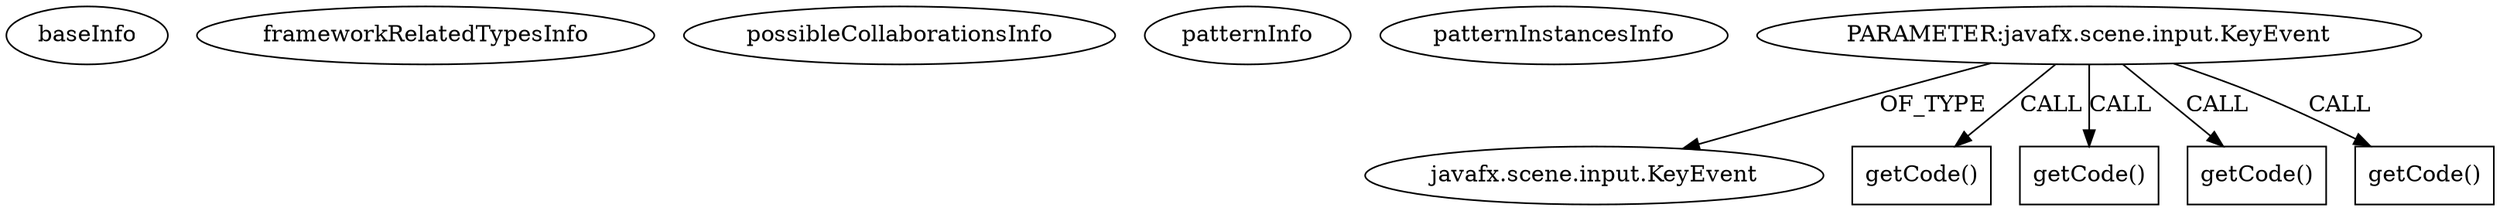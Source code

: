 digraph {
baseInfo[graphId=566,category="pattern",isAnonymous=false,possibleRelation=false]
frameworkRelatedTypesInfo[]
possibleCollaborationsInfo[]
patternInfo[frequency=7.0,patternRootClient=null]
patternInstancesInfo[0="nablex-jfx-control-date~/nablex-jfx-control-date/jfx-control-date-master/src/main/java/be/nabu/jfx/control/date/DatePicker.java~void initialize()~3725",1="johnwatson11218-cardcitefx~/johnwatson11218-cardcitefx/cardcitefx-master/Cardcite/src/main/java/cardcite/ui/CardCiteMain.java~void start(javafx.stage.Stage)~3359",2="jeyoon-Snake~/jeyoon-Snake/Snake-master/src/Snake.java~void Snake(World)~3317",3="Enriqe-Breaking-Bad-Brick-Breaker~/Enriqe-Breaking-Bad-Brick-Breaker/Breaking-Bad-Brick-Breaker-master/src/bbbrickbreaker/Level.java~void initContent(int)~446",4="JASCValentine-BrickBreaker~/JASCValentine-BrickBreaker/BrickBreaker-master/src/brickbreaker/Level.java~void initContent(int)~561",5="bianconejo-CEFX~/bianconejo-CEFX/CEFX-master/src/cefx/util/AutoCompleteComboBoxListener.java~AutoCompleteComboBoxListener~2166"]
6[label="javafx.scene.input.KeyEvent",vertexType="FRAMEWORK_CLASS_TYPE",isFrameworkType=false]
5[label="PARAMETER:javafx.scene.input.KeyEvent",vertexType="PARAMETER_DECLARATION",isFrameworkType=false]
21[label="getCode()",vertexType="INSIDE_CALL",isFrameworkType=false,shape=box]
10[label="getCode()",vertexType="INSIDE_CALL",isFrameworkType=false,shape=box]
25[label="getCode()",vertexType="INSIDE_CALL",isFrameworkType=false,shape=box]
8[label="getCode()",vertexType="INSIDE_CALL",isFrameworkType=false,shape=box]
5->6[label="OF_TYPE"]
5->25[label="CALL"]
5->10[label="CALL"]
5->8[label="CALL"]
5->21[label="CALL"]
}
